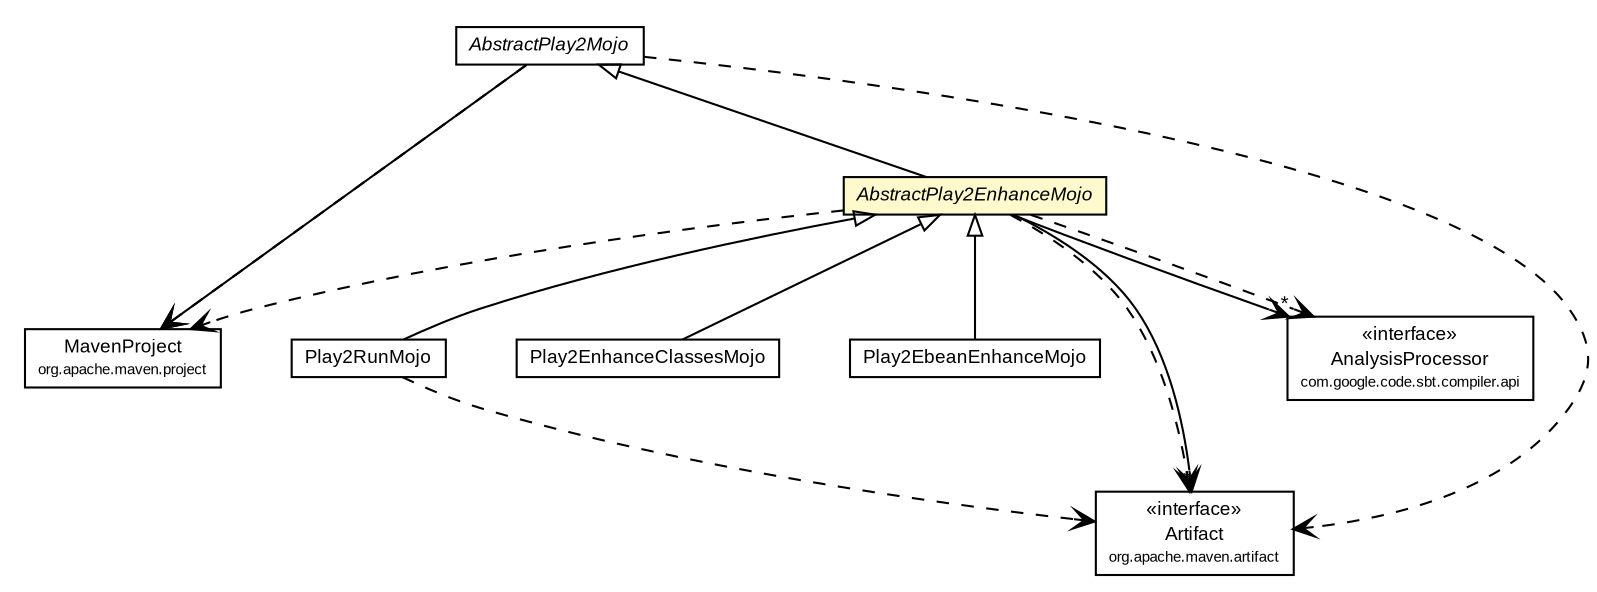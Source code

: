 #!/usr/local/bin/dot
#
# Class diagram 
# Generated by UMLGraph version R5_6-24-gf6e263 (http://www.umlgraph.org/)
#

digraph G {
	edge [fontname="arial",fontsize=10,labelfontname="arial",labelfontsize=10];
	node [fontname="arial",fontsize=10,shape=plaintext];
	nodesep=0.25;
	ranksep=0.5;
	// com.google.code.play2.plugin.Play2RunMojo
	c339 [label=<<table title="com.google.code.play2.plugin.Play2RunMojo" border="0" cellborder="1" cellspacing="0" cellpadding="2" port="p" href="./Play2RunMojo.html">
		<tr><td><table border="0" cellspacing="0" cellpadding="1">
<tr><td align="center" balign="center"> Play2RunMojo </td></tr>
		</table></td></tr>
		</table>>, URL="./Play2RunMojo.html", fontname="arial", fontcolor="black", fontsize=9.0];
	// com.google.code.play2.plugin.Play2EnhanceClassesMojo
	c342 [label=<<table title="com.google.code.play2.plugin.Play2EnhanceClassesMojo" border="0" cellborder="1" cellspacing="0" cellpadding="2" port="p" href="./Play2EnhanceClassesMojo.html">
		<tr><td><table border="0" cellspacing="0" cellpadding="1">
<tr><td align="center" balign="center"> Play2EnhanceClassesMojo </td></tr>
		</table></td></tr>
		</table>>, URL="./Play2EnhanceClassesMojo.html", fontname="arial", fontcolor="black", fontsize=9.0];
	// com.google.code.play2.plugin.Play2EbeanEnhanceMojo
	c343 [label=<<table title="com.google.code.play2.plugin.Play2EbeanEnhanceMojo" border="0" cellborder="1" cellspacing="0" cellpadding="2" port="p" href="./Play2EbeanEnhanceMojo.html">
		<tr><td><table border="0" cellspacing="0" cellpadding="1">
<tr><td align="center" balign="center"> Play2EbeanEnhanceMojo </td></tr>
		</table></td></tr>
		</table>>, URL="./Play2EbeanEnhanceMojo.html", fontname="arial", fontcolor="black", fontsize=9.0];
	// com.google.code.play2.plugin.AbstractPlay2Mojo
	c356 [label=<<table title="com.google.code.play2.plugin.AbstractPlay2Mojo" border="0" cellborder="1" cellspacing="0" cellpadding="2" port="p" href="./AbstractPlay2Mojo.html">
		<tr><td><table border="0" cellspacing="0" cellpadding="1">
<tr><td align="center" balign="center"><font face="arial italic"> AbstractPlay2Mojo </font></td></tr>
		</table></td></tr>
		</table>>, URL="./AbstractPlay2Mojo.html", fontname="arial", fontcolor="black", fontsize=9.0];
	// com.google.code.play2.plugin.AbstractPlay2EnhanceMojo
	c357 [label=<<table title="com.google.code.play2.plugin.AbstractPlay2EnhanceMojo" border="0" cellborder="1" cellspacing="0" cellpadding="2" port="p" bgcolor="lemonChiffon" href="./AbstractPlay2EnhanceMojo.html">
		<tr><td><table border="0" cellspacing="0" cellpadding="1">
<tr><td align="center" balign="center"><font face="arial italic"> AbstractPlay2EnhanceMojo </font></td></tr>
		</table></td></tr>
		</table>>, URL="./AbstractPlay2EnhanceMojo.html", fontname="arial", fontcolor="black", fontsize=9.0];
	//com.google.code.play2.plugin.Play2RunMojo extends com.google.code.play2.plugin.AbstractPlay2EnhanceMojo
	c357:p -> c339:p [dir=back,arrowtail=empty];
	//com.google.code.play2.plugin.Play2EnhanceClassesMojo extends com.google.code.play2.plugin.AbstractPlay2EnhanceMojo
	c357:p -> c342:p [dir=back,arrowtail=empty];
	//com.google.code.play2.plugin.Play2EbeanEnhanceMojo extends com.google.code.play2.plugin.AbstractPlay2EnhanceMojo
	c357:p -> c343:p [dir=back,arrowtail=empty];
	//com.google.code.play2.plugin.AbstractPlay2EnhanceMojo extends com.google.code.play2.plugin.AbstractPlay2Mojo
	c356:p -> c357:p [dir=back,arrowtail=empty];
	// com.google.code.play2.plugin.AbstractPlay2Mojo NAVASSOC org.apache.maven.project.MavenProject
	c356:p -> c365:p [taillabel="", label="", headlabel="", fontname="arial", fontcolor="black", fontsize=10.0, color="black", arrowhead=open];
	// com.google.code.play2.plugin.AbstractPlay2EnhanceMojo NAVASSOC org.apache.maven.artifact.Artifact
	c357:p -> c366:p [taillabel="", label="", headlabel="*", fontname="arial", fontcolor="black", fontsize=10.0, color="black", arrowhead=open];
	// com.google.code.play2.plugin.AbstractPlay2EnhanceMojo NAVASSOC com.google.code.sbt.compiler.api.AnalysisProcessor
	c357:p -> c367:p [taillabel="", label="", headlabel="*", fontname="arial", fontcolor="black", fontsize=10.0, color="black", arrowhead=open];
	// com.google.code.play2.plugin.Play2RunMojo DEPEND org.apache.maven.artifact.Artifact
	c339:p -> c366:p [taillabel="", label="", headlabel="", fontname="arial", fontcolor="black", fontsize=10.0, color="black", arrowhead=open, style=dashed];
	// com.google.code.play2.plugin.AbstractPlay2Mojo DEPEND org.apache.maven.project.MavenProject
	c356:p -> c365:p [taillabel="", label="", headlabel="", fontname="arial", fontcolor="black", fontsize=10.0, color="black", arrowhead=open, style=dashed];
	// com.google.code.play2.plugin.AbstractPlay2Mojo DEPEND org.apache.maven.artifact.Artifact
	c356:p -> c366:p [taillabel="", label="", headlabel="", fontname="arial", fontcolor="black", fontsize=10.0, color="black", arrowhead=open, style=dashed];
	// com.google.code.play2.plugin.AbstractPlay2EnhanceMojo DEPEND org.apache.maven.project.MavenProject
	c357:p -> c365:p [taillabel="", label="", headlabel="", fontname="arial", fontcolor="black", fontsize=10.0, color="black", arrowhead=open, style=dashed];
	// com.google.code.play2.plugin.AbstractPlay2EnhanceMojo DEPEND org.apache.maven.artifact.Artifact
	c357:p -> c366:p [taillabel="", label="", headlabel="", fontname="arial", fontcolor="black", fontsize=10.0, color="black", arrowhead=open, style=dashed];
	// com.google.code.play2.plugin.AbstractPlay2EnhanceMojo DEPEND com.google.code.sbt.compiler.api.AnalysisProcessor
	c357:p -> c367:p [taillabel="", label="", headlabel="", fontname="arial", fontcolor="black", fontsize=10.0, color="black", arrowhead=open, style=dashed];
	// org.apache.maven.project.MavenProject
	c365 [label=<<table title="org.apache.maven.project.MavenProject" border="0" cellborder="1" cellspacing="0" cellpadding="2" port="p" href="http://maven.apache.org/ref/3.1.0/maven-core/apidocs/org/apache/maven/project/MavenProject.html">
		<tr><td><table border="0" cellspacing="0" cellpadding="1">
<tr><td align="center" balign="center"> MavenProject </td></tr>
<tr><td align="center" balign="center"><font point-size="7.0"> org.apache.maven.project </font></td></tr>
		</table></td></tr>
		</table>>, URL="http://maven.apache.org/ref/3.1.0/maven-core/apidocs/org/apache/maven/project/MavenProject.html", fontname="arial", fontcolor="black", fontsize=9.0];
	// com.google.code.sbt.compiler.api.AnalysisProcessor
	c367 [label=<<table title="com.google.code.sbt.compiler.api.AnalysisProcessor" border="0" cellborder="1" cellspacing="0" cellpadding="2" port="p" href="http://sbt-compiler-maven-plugin.github.io/sbt-compiler-maven-plugin/1.0.0/sbt-compiler-api/apidocs/com/google/code/sbt/compiler/api/AnalysisProcessor.html">
		<tr><td><table border="0" cellspacing="0" cellpadding="1">
<tr><td align="center" balign="center"> &#171;interface&#187; </td></tr>
<tr><td align="center" balign="center"> AnalysisProcessor </td></tr>
<tr><td align="center" balign="center"><font point-size="7.0"> com.google.code.sbt.compiler.api </font></td></tr>
		</table></td></tr>
		</table>>, URL="http://sbt-compiler-maven-plugin.github.io/sbt-compiler-maven-plugin/1.0.0/sbt-compiler-api/apidocs/com/google/code/sbt/compiler/api/AnalysisProcessor.html", fontname="arial", fontcolor="black", fontsize=9.0];
	// org.apache.maven.artifact.Artifact
	c366 [label=<<table title="org.apache.maven.artifact.Artifact" border="0" cellborder="1" cellspacing="0" cellpadding="2" port="p" href="http://maven.apache.org/ref/3.1.0/maven-core/apidocs/org/apache/maven/artifact/Artifact.html">
		<tr><td><table border="0" cellspacing="0" cellpadding="1">
<tr><td align="center" balign="center"> &#171;interface&#187; </td></tr>
<tr><td align="center" balign="center"> Artifact </td></tr>
<tr><td align="center" balign="center"><font point-size="7.0"> org.apache.maven.artifact </font></td></tr>
		</table></td></tr>
		</table>>, URL="http://maven.apache.org/ref/3.1.0/maven-core/apidocs/org/apache/maven/artifact/Artifact.html", fontname="arial", fontcolor="black", fontsize=9.0];
}

